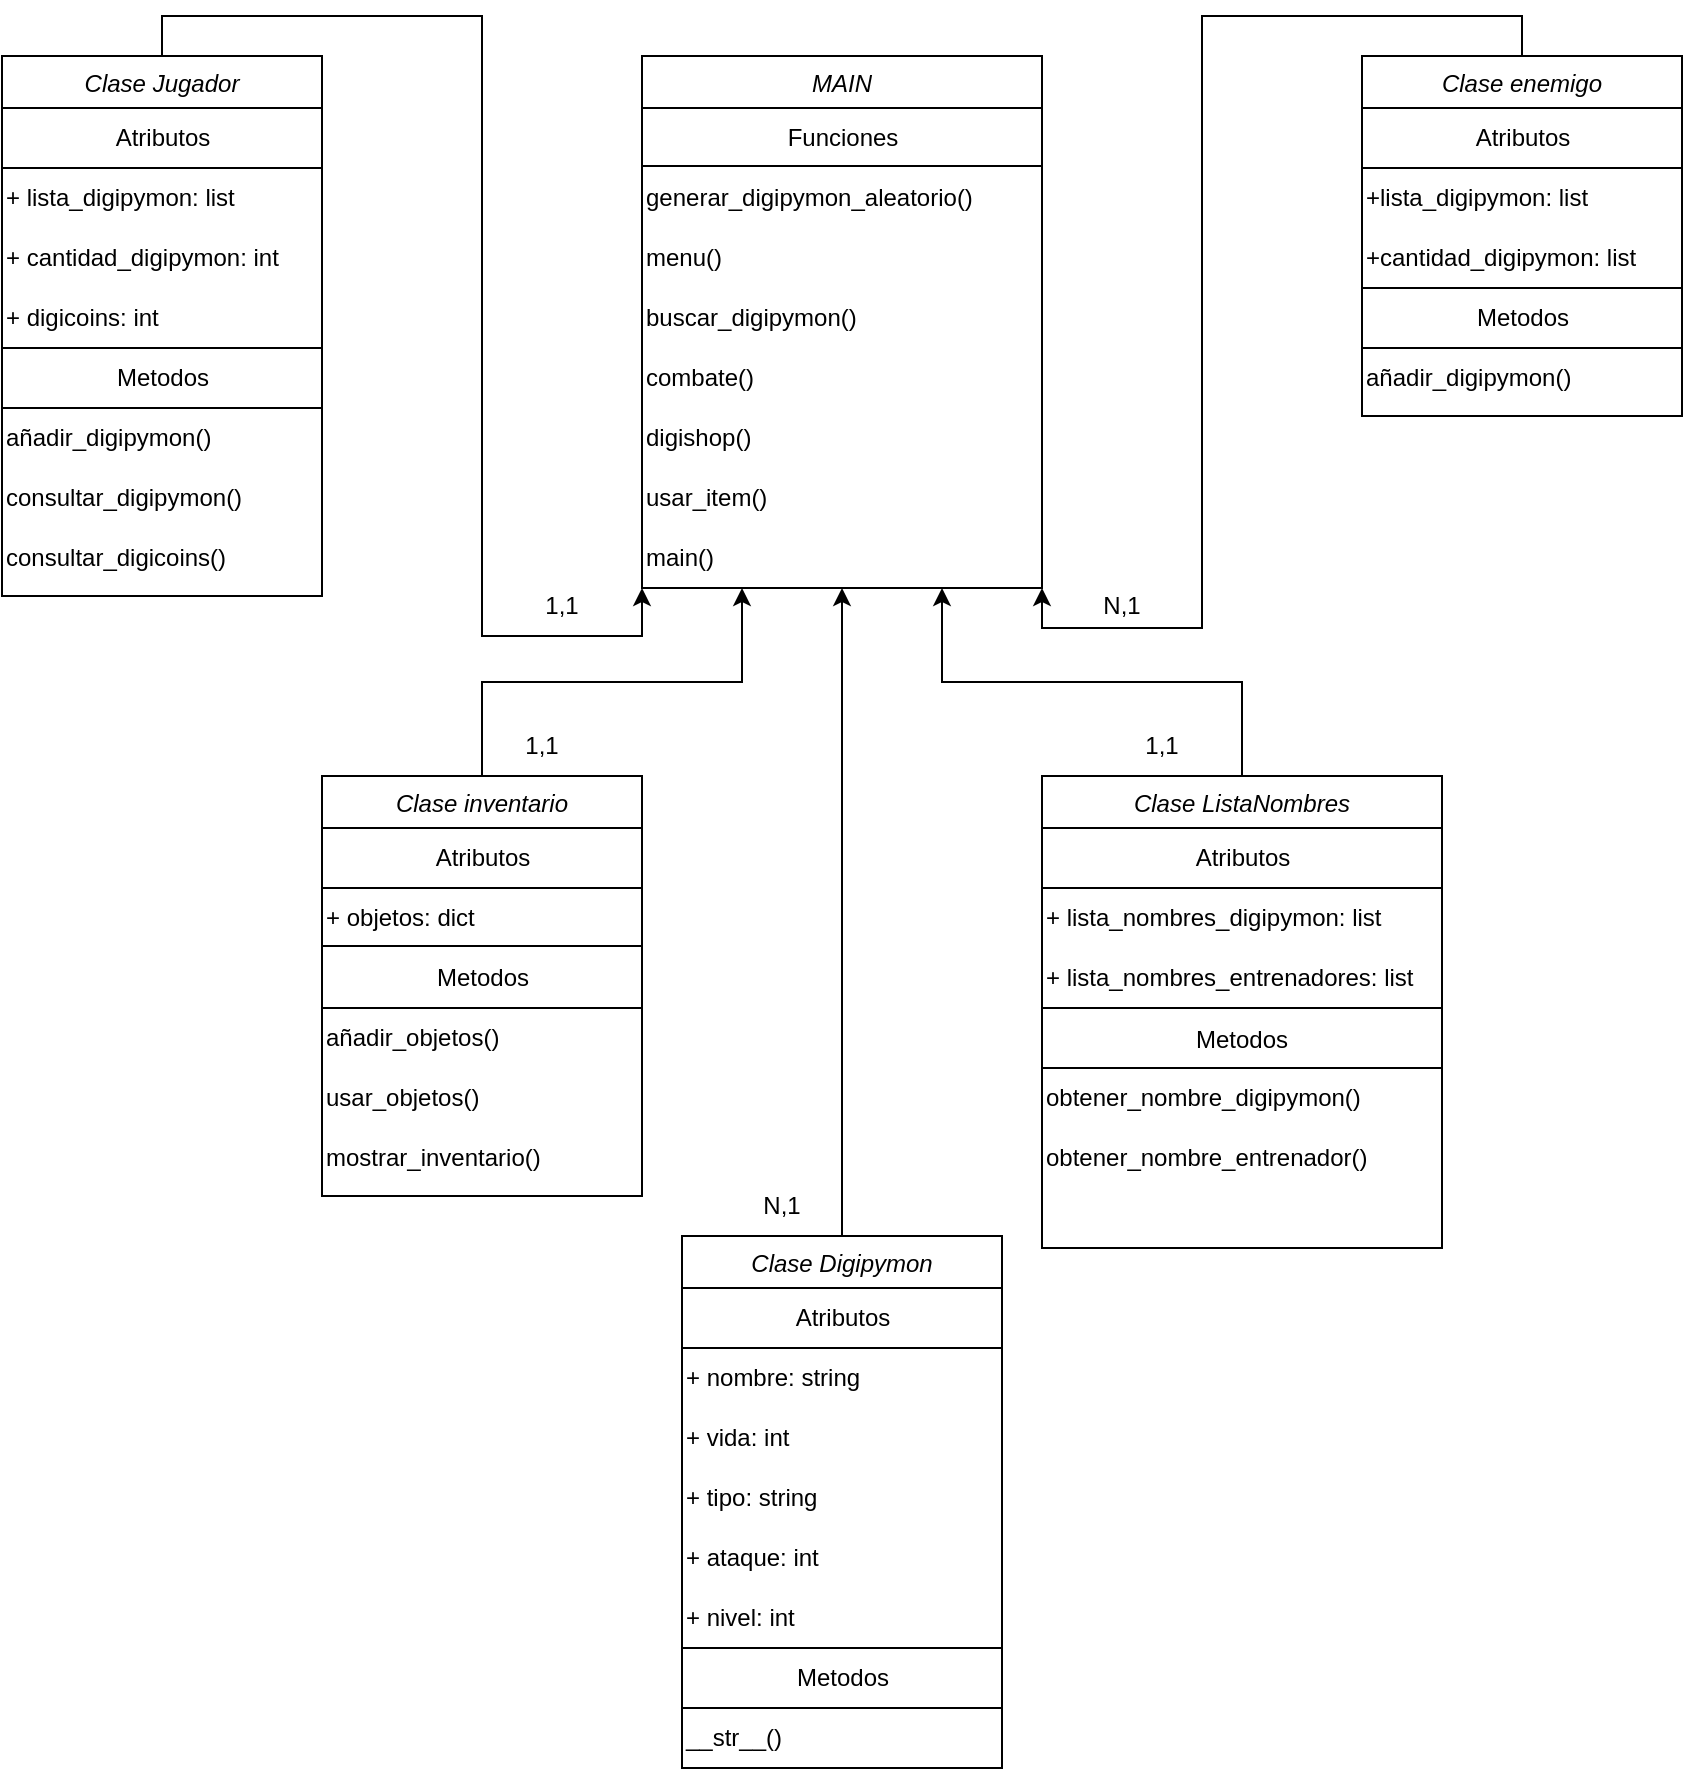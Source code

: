 <mxfile version="26.0.4">
  <diagram id="C5RBs43oDa-KdzZeNtuy" name="Page-1">
    <mxGraphModel dx="1562" dy="909" grid="1" gridSize="10" guides="1" tooltips="1" connect="1" arrows="1" fold="1" page="1" pageScale="1" pageWidth="827" pageHeight="1169" math="0" shadow="0">
      <root>
        <mxCell id="WIyWlLk6GJQsqaUBKTNV-0" />
        <mxCell id="WIyWlLk6GJQsqaUBKTNV-1" parent="WIyWlLk6GJQsqaUBKTNV-0" />
        <mxCell id="RZdozs60_EkloaWHjqJw-115" style="edgeStyle=orthogonalEdgeStyle;rounded=0;orthogonalLoop=1;jettySize=auto;html=1;exitX=0.5;exitY=0;exitDx=0;exitDy=0;entryX=0;entryY=1;entryDx=0;entryDy=0;" parent="WIyWlLk6GJQsqaUBKTNV-1" source="zkfFHV4jXpPFQw0GAbJ--0" target="RZdozs60_EkloaWHjqJw-105" edge="1">
          <mxGeometry relative="1" as="geometry" />
        </mxCell>
        <mxCell id="zkfFHV4jXpPFQw0GAbJ--0" value="Clase Jugador" style="swimlane;fontStyle=2;align=center;verticalAlign=top;childLayout=stackLayout;horizontal=1;startSize=26;horizontalStack=0;resizeParent=1;resizeLast=0;collapsible=1;marginBottom=0;rounded=0;shadow=0;strokeWidth=1;" parent="WIyWlLk6GJQsqaUBKTNV-1" vertex="1">
          <mxGeometry x="120" y="30" width="160" height="270" as="geometry">
            <mxRectangle x="230" y="140" width="160" height="26" as="alternateBounds" />
          </mxGeometry>
        </mxCell>
        <mxCell id="RZdozs60_EkloaWHjqJw-1" value="Atributos" style="text;html=1;align=center;verticalAlign=middle;resizable=0;points=[];autosize=1;strokeColor=none;fillColor=none;" parent="zkfFHV4jXpPFQw0GAbJ--0" vertex="1">
          <mxGeometry y="26" width="160" height="30" as="geometry" />
        </mxCell>
        <mxCell id="RZdozs60_EkloaWHjqJw-3" value="+ lista_digipymon: list" style="text;html=1;align=left;verticalAlign=middle;whiteSpace=wrap;rounded=0;" parent="zkfFHV4jXpPFQw0GAbJ--0" vertex="1">
          <mxGeometry y="56" width="160" height="30" as="geometry" />
        </mxCell>
        <mxCell id="RZdozs60_EkloaWHjqJw-4" value="+ cantidad_digipymon: int" style="text;html=1;align=left;verticalAlign=middle;whiteSpace=wrap;rounded=0;" parent="zkfFHV4jXpPFQw0GAbJ--0" vertex="1">
          <mxGeometry y="86" width="160" height="30" as="geometry" />
        </mxCell>
        <mxCell id="RZdozs60_EkloaWHjqJw-5" value="+ digicoins: int" style="text;html=1;align=left;verticalAlign=middle;whiteSpace=wrap;rounded=0;" parent="zkfFHV4jXpPFQw0GAbJ--0" vertex="1">
          <mxGeometry y="116" width="160" height="30" as="geometry" />
        </mxCell>
        <mxCell id="RZdozs60_EkloaWHjqJw-6" value="" style="endArrow=none;html=1;rounded=0;exitX=0;exitY=0.25;exitDx=0;exitDy=0;entryX=1;entryY=0.25;entryDx=0;entryDy=0;" parent="zkfFHV4jXpPFQw0GAbJ--0" edge="1">
          <mxGeometry width="50" height="50" relative="1" as="geometry">
            <mxPoint y="146" as="sourcePoint" />
            <mxPoint x="160" y="146" as="targetPoint" />
          </mxGeometry>
        </mxCell>
        <mxCell id="RZdozs60_EkloaWHjqJw-7" value="Metodos" style="text;html=1;align=center;verticalAlign=middle;resizable=0;points=[];autosize=1;strokeColor=none;fillColor=none;" parent="zkfFHV4jXpPFQw0GAbJ--0" vertex="1">
          <mxGeometry y="146" width="160" height="30" as="geometry" />
        </mxCell>
        <mxCell id="RZdozs60_EkloaWHjqJw-8" value="" style="endArrow=none;html=1;rounded=0;exitX=0;exitY=0.25;exitDx=0;exitDy=0;entryX=1;entryY=0.25;entryDx=0;entryDy=0;" parent="zkfFHV4jXpPFQw0GAbJ--0" edge="1">
          <mxGeometry width="50" height="50" relative="1" as="geometry">
            <mxPoint y="176" as="sourcePoint" />
            <mxPoint x="160" y="176" as="targetPoint" />
          </mxGeometry>
        </mxCell>
        <mxCell id="RZdozs60_EkloaWHjqJw-2" value="" style="endArrow=none;html=1;rounded=0;exitX=0;exitY=0;exitDx=0;exitDy=0;entryX=1;entryY=0;entryDx=0;entryDy=0;" parent="zkfFHV4jXpPFQw0GAbJ--0" source="RZdozs60_EkloaWHjqJw-3" target="RZdozs60_EkloaWHjqJw-3" edge="1">
          <mxGeometry width="50" height="50" relative="1" as="geometry">
            <mxPoint x="150" y="84.82" as="sourcePoint" />
            <mxPoint x="308.4" y="80.0" as="targetPoint" />
          </mxGeometry>
        </mxCell>
        <mxCell id="RZdozs60_EkloaWHjqJw-10" value="añadir_digipymon()" style="text;html=1;align=left;verticalAlign=middle;whiteSpace=wrap;rounded=0;" parent="zkfFHV4jXpPFQw0GAbJ--0" vertex="1">
          <mxGeometry y="176" width="160" height="30" as="geometry" />
        </mxCell>
        <mxCell id="RZdozs60_EkloaWHjqJw-11" value="consultar_digipymon()" style="text;html=1;align=left;verticalAlign=middle;whiteSpace=wrap;rounded=0;" parent="zkfFHV4jXpPFQw0GAbJ--0" vertex="1">
          <mxGeometry y="206" width="160" height="30" as="geometry" />
        </mxCell>
        <mxCell id="RZdozs60_EkloaWHjqJw-12" value="consultar_digicoins()" style="text;html=1;align=left;verticalAlign=middle;whiteSpace=wrap;rounded=0;" parent="zkfFHV4jXpPFQw0GAbJ--0" vertex="1">
          <mxGeometry y="236" width="160" height="30" as="geometry" />
        </mxCell>
        <mxCell id="zkfFHV4jXpPFQw0GAbJ--17" value="MAIN" style="swimlane;fontStyle=2;align=center;verticalAlign=top;childLayout=stackLayout;horizontal=1;startSize=26;horizontalStack=0;resizeParent=1;resizeLast=0;collapsible=1;marginBottom=0;rounded=0;shadow=0;strokeWidth=1;" parent="WIyWlLk6GJQsqaUBKTNV-1" vertex="1">
          <mxGeometry x="440" y="30" width="200" height="266" as="geometry">
            <mxRectangle x="550" y="140" width="160" height="26" as="alternateBounds" />
          </mxGeometry>
        </mxCell>
        <mxCell id="RZdozs60_EkloaWHjqJw-96" value="Funciones" style="text;html=1;align=center;verticalAlign=middle;resizable=0;points=[];autosize=1;strokeColor=none;fillColor=none;" parent="zkfFHV4jXpPFQw0GAbJ--17" vertex="1">
          <mxGeometry y="26" width="200" height="30" as="geometry" />
        </mxCell>
        <mxCell id="RZdozs60_EkloaWHjqJw-97" value="" style="endArrow=none;html=1;rounded=0;exitX=0;exitY=0.25;exitDx=0;exitDy=0;entryX=1;entryY=0.25;entryDx=0;entryDy=0;" parent="zkfFHV4jXpPFQw0GAbJ--17" edge="1">
          <mxGeometry width="50" height="50" relative="1" as="geometry">
            <mxPoint y="55" as="sourcePoint" />
            <mxPoint x="200" y="55" as="targetPoint" />
          </mxGeometry>
        </mxCell>
        <mxCell id="RZdozs60_EkloaWHjqJw-98" value="generar_digipymon_aleatorio()" style="text;html=1;align=left;verticalAlign=middle;whiteSpace=wrap;rounded=0;" parent="zkfFHV4jXpPFQw0GAbJ--17" vertex="1">
          <mxGeometry y="56" width="200" height="30" as="geometry" />
        </mxCell>
        <mxCell id="RZdozs60_EkloaWHjqJw-99" value="menu()" style="text;html=1;align=left;verticalAlign=middle;whiteSpace=wrap;rounded=0;" parent="zkfFHV4jXpPFQw0GAbJ--17" vertex="1">
          <mxGeometry y="86" width="200" height="30" as="geometry" />
        </mxCell>
        <mxCell id="RZdozs60_EkloaWHjqJw-100" value="buscar_digipymon()" style="text;html=1;align=left;verticalAlign=middle;whiteSpace=wrap;rounded=0;" parent="zkfFHV4jXpPFQw0GAbJ--17" vertex="1">
          <mxGeometry y="116" width="200" height="30" as="geometry" />
        </mxCell>
        <mxCell id="RZdozs60_EkloaWHjqJw-101" value="combate()" style="text;html=1;align=left;verticalAlign=middle;whiteSpace=wrap;rounded=0;" parent="zkfFHV4jXpPFQw0GAbJ--17" vertex="1">
          <mxGeometry y="146" width="200" height="30" as="geometry" />
        </mxCell>
        <mxCell id="RZdozs60_EkloaWHjqJw-103" value="digishop()" style="text;html=1;align=left;verticalAlign=middle;whiteSpace=wrap;rounded=0;" parent="zkfFHV4jXpPFQw0GAbJ--17" vertex="1">
          <mxGeometry y="176" width="200" height="30" as="geometry" />
        </mxCell>
        <mxCell id="RZdozs60_EkloaWHjqJw-104" value="usar_item()" style="text;html=1;align=left;verticalAlign=middle;whiteSpace=wrap;rounded=0;" parent="zkfFHV4jXpPFQw0GAbJ--17" vertex="1">
          <mxGeometry y="206" width="200" height="30" as="geometry" />
        </mxCell>
        <mxCell id="RZdozs60_EkloaWHjqJw-105" value="main()" style="text;html=1;align=left;verticalAlign=middle;whiteSpace=wrap;rounded=0;" parent="zkfFHV4jXpPFQw0GAbJ--17" vertex="1">
          <mxGeometry y="236" width="200" height="30" as="geometry" />
        </mxCell>
        <mxCell id="RZdozs60_EkloaWHjqJw-117" style="edgeStyle=orthogonalEdgeStyle;rounded=0;orthogonalLoop=1;jettySize=auto;html=1;exitX=0.5;exitY=0;exitDx=0;exitDy=0;entryX=1;entryY=1;entryDx=0;entryDy=0;" parent="WIyWlLk6GJQsqaUBKTNV-1" source="RZdozs60_EkloaWHjqJw-13" target="RZdozs60_EkloaWHjqJw-105" edge="1">
          <mxGeometry relative="1" as="geometry" />
        </mxCell>
        <mxCell id="RZdozs60_EkloaWHjqJw-13" value="Clase enemigo" style="swimlane;fontStyle=2;align=center;verticalAlign=top;childLayout=stackLayout;horizontal=1;startSize=26;horizontalStack=0;resizeParent=1;resizeLast=0;collapsible=1;marginBottom=0;rounded=0;shadow=0;strokeWidth=1;" parent="WIyWlLk6GJQsqaUBKTNV-1" vertex="1">
          <mxGeometry x="800" y="30" width="160" height="180" as="geometry">
            <mxRectangle x="230" y="140" width="160" height="26" as="alternateBounds" />
          </mxGeometry>
        </mxCell>
        <mxCell id="RZdozs60_EkloaWHjqJw-14" value="Atributos" style="text;html=1;align=center;verticalAlign=middle;resizable=0;points=[];autosize=1;strokeColor=none;fillColor=none;" parent="RZdozs60_EkloaWHjqJw-13" vertex="1">
          <mxGeometry y="26" width="160" height="30" as="geometry" />
        </mxCell>
        <mxCell id="RZdozs60_EkloaWHjqJw-15" value="+lista_digipymon: list" style="text;html=1;align=left;verticalAlign=middle;whiteSpace=wrap;rounded=0;" parent="RZdozs60_EkloaWHjqJw-13" vertex="1">
          <mxGeometry y="56" width="160" height="30" as="geometry" />
        </mxCell>
        <mxCell id="RZdozs60_EkloaWHjqJw-16" value="+cantidad_digipymon: list" style="text;html=1;align=left;verticalAlign=middle;whiteSpace=wrap;rounded=0;" parent="RZdozs60_EkloaWHjqJw-13" vertex="1">
          <mxGeometry y="86" width="160" height="30" as="geometry" />
        </mxCell>
        <mxCell id="RZdozs60_EkloaWHjqJw-21" value="" style="endArrow=none;html=1;rounded=0;exitX=0;exitY=0;exitDx=0;exitDy=0;entryX=1;entryY=0;entryDx=0;entryDy=0;" parent="RZdozs60_EkloaWHjqJw-13" source="RZdozs60_EkloaWHjqJw-15" target="RZdozs60_EkloaWHjqJw-15" edge="1">
          <mxGeometry width="50" height="50" relative="1" as="geometry">
            <mxPoint x="150" y="84.82" as="sourcePoint" />
            <mxPoint x="308.4" y="80.0" as="targetPoint" />
          </mxGeometry>
        </mxCell>
        <mxCell id="RZdozs60_EkloaWHjqJw-18" value="" style="endArrow=none;html=1;rounded=0;exitX=0;exitY=0.25;exitDx=0;exitDy=0;entryX=1;entryY=0.25;entryDx=0;entryDy=0;" parent="RZdozs60_EkloaWHjqJw-13" edge="1">
          <mxGeometry width="50" height="50" relative="1" as="geometry">
            <mxPoint y="116" as="sourcePoint" />
            <mxPoint x="160" y="116" as="targetPoint" />
          </mxGeometry>
        </mxCell>
        <mxCell id="RZdozs60_EkloaWHjqJw-25" value="Metodos" style="text;html=1;align=center;verticalAlign=middle;resizable=0;points=[];autosize=1;strokeColor=none;fillColor=none;" parent="RZdozs60_EkloaWHjqJw-13" vertex="1">
          <mxGeometry y="116" width="160" height="30" as="geometry" />
        </mxCell>
        <mxCell id="RZdozs60_EkloaWHjqJw-20" value="" style="endArrow=none;html=1;rounded=0;exitX=0;exitY=0.25;exitDx=0;exitDy=0;entryX=1;entryY=0.25;entryDx=0;entryDy=0;" parent="RZdozs60_EkloaWHjqJw-13" edge="1">
          <mxGeometry width="50" height="50" relative="1" as="geometry">
            <mxPoint y="146" as="sourcePoint" />
            <mxPoint x="160" y="146" as="targetPoint" />
          </mxGeometry>
        </mxCell>
        <mxCell id="RZdozs60_EkloaWHjqJw-26" value="añadir_digipymon()" style="text;html=1;align=left;verticalAlign=middle;whiteSpace=wrap;rounded=0;" parent="RZdozs60_EkloaWHjqJw-13" vertex="1">
          <mxGeometry y="146" width="160" height="30" as="geometry" />
        </mxCell>
        <mxCell id="RZdozs60_EkloaWHjqJw-118" style="edgeStyle=orthogonalEdgeStyle;rounded=0;orthogonalLoop=1;jettySize=auto;html=1;exitX=0.5;exitY=0;exitDx=0;exitDy=0;entryX=0.25;entryY=1;entryDx=0;entryDy=0;" parent="WIyWlLk6GJQsqaUBKTNV-1" source="RZdozs60_EkloaWHjqJw-33" target="RZdozs60_EkloaWHjqJw-105" edge="1">
          <mxGeometry relative="1" as="geometry" />
        </mxCell>
        <mxCell id="RZdozs60_EkloaWHjqJw-33" value="Clase inventario" style="swimlane;fontStyle=2;align=center;verticalAlign=top;childLayout=stackLayout;horizontal=1;startSize=26;horizontalStack=0;resizeParent=1;resizeLast=0;collapsible=1;marginBottom=0;rounded=0;shadow=0;strokeWidth=1;" parent="WIyWlLk6GJQsqaUBKTNV-1" vertex="1">
          <mxGeometry x="280" y="390" width="160" height="210" as="geometry">
            <mxRectangle x="230" y="140" width="160" height="26" as="alternateBounds" />
          </mxGeometry>
        </mxCell>
        <mxCell id="RZdozs60_EkloaWHjqJw-34" value="Atributos" style="text;html=1;align=center;verticalAlign=middle;resizable=0;points=[];autosize=1;strokeColor=none;fillColor=none;" parent="RZdozs60_EkloaWHjqJw-33" vertex="1">
          <mxGeometry y="26" width="160" height="30" as="geometry" />
        </mxCell>
        <mxCell id="RZdozs60_EkloaWHjqJw-35" value="+ objetos: dict" style="text;html=1;align=left;verticalAlign=middle;whiteSpace=wrap;rounded=0;" parent="RZdozs60_EkloaWHjqJw-33" vertex="1">
          <mxGeometry y="56" width="160" height="30" as="geometry" />
        </mxCell>
        <mxCell id="RZdozs60_EkloaWHjqJw-37" value="" style="endArrow=none;html=1;rounded=0;exitX=0;exitY=0;exitDx=0;exitDy=0;entryX=1;entryY=0;entryDx=0;entryDy=0;" parent="RZdozs60_EkloaWHjqJw-33" source="RZdozs60_EkloaWHjqJw-35" target="RZdozs60_EkloaWHjqJw-35" edge="1">
          <mxGeometry width="50" height="50" relative="1" as="geometry">
            <mxPoint x="150" y="84.82" as="sourcePoint" />
            <mxPoint x="308.4" y="80.0" as="targetPoint" />
          </mxGeometry>
        </mxCell>
        <mxCell id="RZdozs60_EkloaWHjqJw-38" value="" style="endArrow=none;html=1;rounded=0;exitX=0;exitY=0.25;exitDx=0;exitDy=0;entryX=1;entryY=0.25;entryDx=0;entryDy=0;" parent="RZdozs60_EkloaWHjqJw-33" edge="1">
          <mxGeometry width="50" height="50" relative="1" as="geometry">
            <mxPoint y="116" as="sourcePoint" />
            <mxPoint x="160" y="116" as="targetPoint" />
          </mxGeometry>
        </mxCell>
        <mxCell id="RZdozs60_EkloaWHjqJw-40" value="" style="endArrow=none;html=1;rounded=0;exitX=0;exitY=0.25;exitDx=0;exitDy=0;entryX=1;entryY=0.25;entryDx=0;entryDy=0;" parent="RZdozs60_EkloaWHjqJw-33" edge="1">
          <mxGeometry width="50" height="50" relative="1" as="geometry">
            <mxPoint y="85.05" as="sourcePoint" />
            <mxPoint x="160" y="85.05" as="targetPoint" />
          </mxGeometry>
        </mxCell>
        <mxCell id="RZdozs60_EkloaWHjqJw-39" value="Metodos" style="text;html=1;align=center;verticalAlign=middle;resizable=0;points=[];autosize=1;strokeColor=none;fillColor=none;" parent="RZdozs60_EkloaWHjqJw-33" vertex="1">
          <mxGeometry y="86" width="160" height="30" as="geometry" />
        </mxCell>
        <mxCell id="RZdozs60_EkloaWHjqJw-42" value="añadir_objetos()" style="text;html=1;align=left;verticalAlign=middle;whiteSpace=wrap;rounded=0;" parent="RZdozs60_EkloaWHjqJw-33" vertex="1">
          <mxGeometry y="116" width="160" height="30" as="geometry" />
        </mxCell>
        <mxCell id="RZdozs60_EkloaWHjqJw-43" value="usar_objetos()" style="text;html=1;align=left;verticalAlign=middle;whiteSpace=wrap;rounded=0;" parent="RZdozs60_EkloaWHjqJw-33" vertex="1">
          <mxGeometry y="146" width="160" height="30" as="geometry" />
        </mxCell>
        <mxCell id="ewlX5h2Lf0hVCANFNYy--1" value="mostrar_inventario()" style="text;html=1;align=left;verticalAlign=middle;whiteSpace=wrap;rounded=0;" vertex="1" parent="RZdozs60_EkloaWHjqJw-33">
          <mxGeometry y="176" width="160" height="30" as="geometry" />
        </mxCell>
        <mxCell id="RZdozs60_EkloaWHjqJw-120" style="edgeStyle=orthogonalEdgeStyle;rounded=0;orthogonalLoop=1;jettySize=auto;html=1;exitX=0.5;exitY=0;exitDx=0;exitDy=0;entryX=0.5;entryY=1;entryDx=0;entryDy=0;" parent="WIyWlLk6GJQsqaUBKTNV-1" source="RZdozs60_EkloaWHjqJw-44" target="RZdozs60_EkloaWHjqJw-105" edge="1">
          <mxGeometry relative="1" as="geometry" />
        </mxCell>
        <mxCell id="RZdozs60_EkloaWHjqJw-44" value="Clase Digipymon" style="swimlane;fontStyle=2;align=center;verticalAlign=top;childLayout=stackLayout;horizontal=1;startSize=26;horizontalStack=0;resizeParent=1;resizeLast=0;collapsible=1;marginBottom=0;rounded=0;shadow=0;strokeWidth=1;" parent="WIyWlLk6GJQsqaUBKTNV-1" vertex="1">
          <mxGeometry x="460" y="620" width="160" height="266" as="geometry">
            <mxRectangle x="230" y="140" width="160" height="26" as="alternateBounds" />
          </mxGeometry>
        </mxCell>
        <mxCell id="RZdozs60_EkloaWHjqJw-45" value="Atributos" style="text;html=1;align=center;verticalAlign=middle;resizable=0;points=[];autosize=1;strokeColor=none;fillColor=none;" parent="RZdozs60_EkloaWHjqJw-44" vertex="1">
          <mxGeometry y="26" width="160" height="30" as="geometry" />
        </mxCell>
        <mxCell id="RZdozs60_EkloaWHjqJw-47" value="" style="endArrow=none;html=1;rounded=0;exitX=0;exitY=0;exitDx=0;exitDy=0;entryX=1;entryY=0;entryDx=0;entryDy=0;" parent="RZdozs60_EkloaWHjqJw-44" edge="1">
          <mxGeometry width="50" height="50" relative="1" as="geometry">
            <mxPoint y="56" as="sourcePoint" />
            <mxPoint x="160" y="56" as="targetPoint" />
          </mxGeometry>
        </mxCell>
        <mxCell id="RZdozs60_EkloaWHjqJw-53" value="+ nombre: string" style="text;html=1;align=left;verticalAlign=middle;whiteSpace=wrap;rounded=0;" parent="RZdozs60_EkloaWHjqJw-44" vertex="1">
          <mxGeometry y="56" width="160" height="30" as="geometry" />
        </mxCell>
        <mxCell id="RZdozs60_EkloaWHjqJw-54" value="+ vida: int&lt;span style=&quot;color: rgba(0, 0, 0, 0); font-family: monospace; font-size: 0px;&quot;&gt;%3CmxGraphModel%3E%3Croot%3E%3CmxCell%20id%3D%220%22%2F%3E%3CmxCell%20id%3D%221%22%20parent%3D%220%22%2F%3E%3CmxCell%20id%3D%222%22%20value%3D%22nombre%22%20style%3D%22text%3Bhtml%3D1%3Balign%3Dleft%3BverticalAlign%3Dmiddle%3BwhiteSpace%3Dwrap%3Brounded%3D0%3B%22%20vertex%3D%221%22%20parent%3D%221%22%3E%3CmxGeometry%20x%3D%22440%22%20y%3D%22676%22%20width%3D%22160%22%20height%3D%2230%22%20as%3D%22geometry%22%2F%3E%3C%2FmxCell%3E%3C%2Froot%3E%3C%2FmxGraphModel%3E&lt;/span&gt;" style="text;html=1;align=left;verticalAlign=middle;whiteSpace=wrap;rounded=0;" parent="RZdozs60_EkloaWHjqJw-44" vertex="1">
          <mxGeometry y="86" width="160" height="30" as="geometry" />
        </mxCell>
        <mxCell id="RZdozs60_EkloaWHjqJw-55" value="+ tipo: string" style="text;html=1;align=left;verticalAlign=middle;whiteSpace=wrap;rounded=0;" parent="RZdozs60_EkloaWHjqJw-44" vertex="1">
          <mxGeometry y="116" width="160" height="30" as="geometry" />
        </mxCell>
        <mxCell id="RZdozs60_EkloaWHjqJw-56" value="+ ataque: int" style="text;html=1;align=left;verticalAlign=middle;whiteSpace=wrap;rounded=0;" parent="RZdozs60_EkloaWHjqJw-44" vertex="1">
          <mxGeometry y="146" width="160" height="30" as="geometry" />
        </mxCell>
        <mxCell id="RZdozs60_EkloaWHjqJw-57" value="+ nivel: int" style="text;html=1;align=left;verticalAlign=middle;whiteSpace=wrap;rounded=0;" parent="RZdozs60_EkloaWHjqJw-44" vertex="1">
          <mxGeometry y="176" width="160" height="30" as="geometry" />
        </mxCell>
        <mxCell id="RZdozs60_EkloaWHjqJw-77" value="" style="endArrow=none;html=1;rounded=0;exitX=0;exitY=0;exitDx=0;exitDy=0;entryX=1;entryY=0;entryDx=0;entryDy=0;" parent="RZdozs60_EkloaWHjqJw-44" edge="1">
          <mxGeometry width="50" height="50" relative="1" as="geometry">
            <mxPoint y="236" as="sourcePoint" />
            <mxPoint x="160" y="236" as="targetPoint" />
          </mxGeometry>
        </mxCell>
        <mxCell id="RZdozs60_EkloaWHjqJw-61" value="" style="endArrow=none;html=1;rounded=0;exitX=0;exitY=0;exitDx=0;exitDy=0;entryX=1;entryY=0;entryDx=0;entryDy=0;" parent="RZdozs60_EkloaWHjqJw-44" edge="1">
          <mxGeometry width="50" height="50" relative="1" as="geometry">
            <mxPoint y="206" as="sourcePoint" />
            <mxPoint x="160" y="206" as="targetPoint" />
          </mxGeometry>
        </mxCell>
        <mxCell id="RZdozs60_EkloaWHjqJw-75" value="Metodos" style="text;html=1;align=center;verticalAlign=middle;resizable=0;points=[];autosize=1;strokeColor=none;fillColor=none;" parent="RZdozs60_EkloaWHjqJw-44" vertex="1">
          <mxGeometry y="206" width="160" height="30" as="geometry" />
        </mxCell>
        <mxCell id="RZdozs60_EkloaWHjqJw-76" value="__str__()" style="text;html=1;align=left;verticalAlign=middle;resizable=0;points=[];autosize=1;strokeColor=none;fillColor=none;" parent="RZdozs60_EkloaWHjqJw-44" vertex="1">
          <mxGeometry y="236" width="160" height="30" as="geometry" />
        </mxCell>
        <mxCell id="RZdozs60_EkloaWHjqJw-119" style="edgeStyle=orthogonalEdgeStyle;rounded=0;orthogonalLoop=1;jettySize=auto;html=1;exitX=0.5;exitY=0;exitDx=0;exitDy=0;entryX=0.75;entryY=1;entryDx=0;entryDy=0;" parent="WIyWlLk6GJQsqaUBKTNV-1" source="RZdozs60_EkloaWHjqJw-78" target="RZdozs60_EkloaWHjqJw-105" edge="1">
          <mxGeometry relative="1" as="geometry" />
        </mxCell>
        <mxCell id="RZdozs60_EkloaWHjqJw-78" value="Clase ListaNombres" style="swimlane;fontStyle=2;align=center;verticalAlign=top;childLayout=stackLayout;horizontal=1;startSize=26;horizontalStack=0;resizeParent=1;resizeLast=0;collapsible=1;marginBottom=0;rounded=0;shadow=0;strokeWidth=1;" parent="WIyWlLk6GJQsqaUBKTNV-1" vertex="1">
          <mxGeometry x="640" y="390" width="200" height="236" as="geometry">
            <mxRectangle x="230" y="140" width="160" height="26" as="alternateBounds" />
          </mxGeometry>
        </mxCell>
        <mxCell id="RZdozs60_EkloaWHjqJw-79" value="Atributos" style="text;html=1;align=center;verticalAlign=middle;resizable=0;points=[];autosize=1;strokeColor=none;fillColor=none;" parent="RZdozs60_EkloaWHjqJw-78" vertex="1">
          <mxGeometry y="26" width="200" height="30" as="geometry" />
        </mxCell>
        <mxCell id="RZdozs60_EkloaWHjqJw-80" value="+ lista_nombres_digipymon: list" style="text;html=1;align=left;verticalAlign=middle;whiteSpace=wrap;rounded=0;" parent="RZdozs60_EkloaWHjqJw-78" vertex="1">
          <mxGeometry y="56" width="200" height="30" as="geometry" />
        </mxCell>
        <mxCell id="RZdozs60_EkloaWHjqJw-81" value="+ lista_nombres_entrenadores: list" style="text;html=1;align=left;verticalAlign=middle;whiteSpace=wrap;rounded=0;" parent="RZdozs60_EkloaWHjqJw-78" vertex="1">
          <mxGeometry y="86" width="200" height="30" as="geometry" />
        </mxCell>
        <mxCell id="RZdozs60_EkloaWHjqJw-86" value="" style="endArrow=none;html=1;rounded=0;exitX=0;exitY=0;exitDx=0;exitDy=0;entryX=1;entryY=0;entryDx=0;entryDy=0;" parent="RZdozs60_EkloaWHjqJw-78" source="RZdozs60_EkloaWHjqJw-80" target="RZdozs60_EkloaWHjqJw-80" edge="1">
          <mxGeometry width="50" height="50" relative="1" as="geometry">
            <mxPoint x="150" y="84.82" as="sourcePoint" />
            <mxPoint x="308.4" y="80.0" as="targetPoint" />
          </mxGeometry>
        </mxCell>
        <mxCell id="RZdozs60_EkloaWHjqJw-93" value="" style="endArrow=none;html=1;rounded=0;exitX=0;exitY=0;exitDx=0;exitDy=0;entryX=1;entryY=0;entryDx=0;entryDy=0;" parent="RZdozs60_EkloaWHjqJw-78" edge="1">
          <mxGeometry width="50" height="50" relative="1" as="geometry">
            <mxPoint y="116" as="sourcePoint" />
            <mxPoint x="180" y="116" as="targetPoint" />
          </mxGeometry>
        </mxCell>
        <mxCell id="RZdozs60_EkloaWHjqJw-95" value="" style="endArrow=none;html=1;rounded=0;exitX=0;exitY=0;exitDx=0;exitDy=0;entryX=1;entryY=0;entryDx=0;entryDy=0;" parent="RZdozs60_EkloaWHjqJw-78" edge="1">
          <mxGeometry width="50" height="50" relative="1" as="geometry">
            <mxPoint y="146" as="sourcePoint" />
            <mxPoint x="180" y="146" as="targetPoint" />
          </mxGeometry>
        </mxCell>
        <mxCell id="RZdozs60_EkloaWHjqJw-90" value="Metodos" style="%3CmxGraphModel%3E%3Croot%3E%3CmxCell%20id%3D%220%22%2F%3E%3CmxCell%20id%3D%221%22%20parent%3D%220%22%2F%3E%3CmxCell%20id%3D%222%22%20value%3D%22Atributos%22%20style%3D%22text%3Bhtml%3D1%3Balign%3Dcenter%3BverticalAlign%3Dmiddle%3Bresizable%3D0%3Bpoints%3D%5B%5D%3Bautosize%3D1%3BstrokeColor%3Dnone%3BfillColor%3Dnone%3B%22%20vertex%3D%221%22%20parent%3D%221%22%3E%3CmxGeometry%20x%3D%22640%22%20y%3D%22416%22%20width%3D%22200%22%20height%3D%2230%22%20as%3D%22geometry%22%2F%3E%3C%2FmxCell%3E%3C%2Froot%3E%3C%2FmxGraphModel%3E;align=center;verticalAlign=middle;fontFamily=Helvetica;fontSize=12;fontColor=default;autosize=1;resizable=0;fillColor=none;gradientColor=none;" parent="RZdozs60_EkloaWHjqJw-78" vertex="1">
          <mxGeometry y="116" width="200" height="30" as="geometry" />
        </mxCell>
        <mxCell id="RZdozs60_EkloaWHjqJw-91" value="obtener_nombre_digipymon()" style="text;html=1;align=left;verticalAlign=middle;resizable=0;points=[];autosize=1;strokeColor=none;fillColor=none;" parent="RZdozs60_EkloaWHjqJw-78" vertex="1">
          <mxGeometry y="146" width="200" height="30" as="geometry" />
        </mxCell>
        <mxCell id="RZdozs60_EkloaWHjqJw-92" value="obtener_nombre_entrenador()" style="text;html=1;align=left;verticalAlign=middle;resizable=0;points=[];autosize=1;strokeColor=none;fillColor=none;" parent="RZdozs60_EkloaWHjqJw-78" vertex="1">
          <mxGeometry y="176" width="200" height="30" as="geometry" />
        </mxCell>
        <mxCell id="RZdozs60_EkloaWHjqJw-121" value="1,1" style="text;html=1;align=center;verticalAlign=middle;whiteSpace=wrap;rounded=0;" parent="WIyWlLk6GJQsqaUBKTNV-1" vertex="1">
          <mxGeometry x="370" y="290" width="60" height="30" as="geometry" />
        </mxCell>
        <mxCell id="RZdozs60_EkloaWHjqJw-122" value="N,1" style="text;html=1;align=center;verticalAlign=middle;whiteSpace=wrap;rounded=0;" parent="WIyWlLk6GJQsqaUBKTNV-1" vertex="1">
          <mxGeometry x="650" y="290" width="60" height="30" as="geometry" />
        </mxCell>
        <mxCell id="RZdozs60_EkloaWHjqJw-123" value="1,1" style="text;html=1;align=center;verticalAlign=middle;whiteSpace=wrap;rounded=0;" parent="WIyWlLk6GJQsqaUBKTNV-1" vertex="1">
          <mxGeometry x="360" y="360" width="60" height="30" as="geometry" />
        </mxCell>
        <mxCell id="RZdozs60_EkloaWHjqJw-124" value="1,1" style="text;html=1;align=center;verticalAlign=middle;whiteSpace=wrap;rounded=0;" parent="WIyWlLk6GJQsqaUBKTNV-1" vertex="1">
          <mxGeometry x="670" y="360" width="60" height="30" as="geometry" />
        </mxCell>
        <mxCell id="RZdozs60_EkloaWHjqJw-125" value="N,1" style="text;html=1;align=center;verticalAlign=middle;whiteSpace=wrap;rounded=0;" parent="WIyWlLk6GJQsqaUBKTNV-1" vertex="1">
          <mxGeometry x="480" y="590" width="60" height="30" as="geometry" />
        </mxCell>
      </root>
    </mxGraphModel>
  </diagram>
</mxfile>
